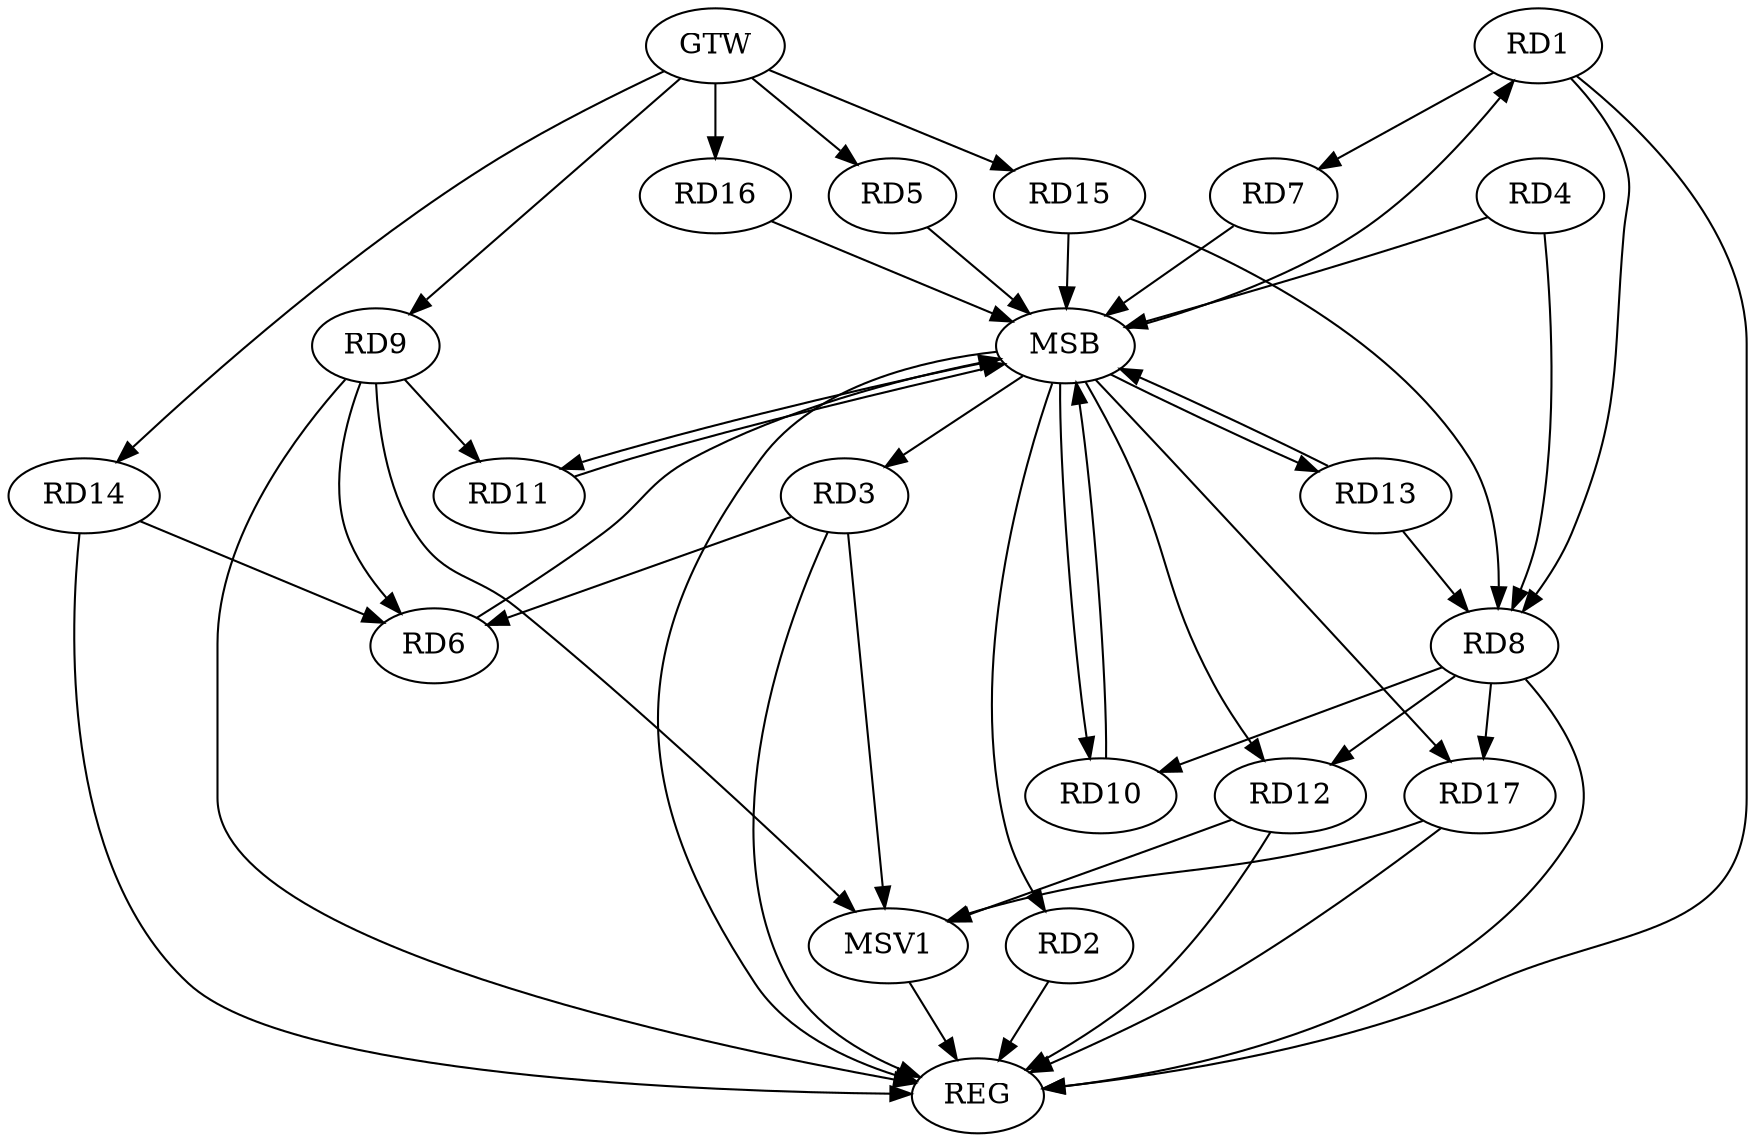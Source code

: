 strict digraph G {
  RD1 [ label="RD1" ];
  RD2 [ label="RD2" ];
  RD3 [ label="RD3" ];
  RD4 [ label="RD4" ];
  RD5 [ label="RD5" ];
  RD6 [ label="RD6" ];
  RD7 [ label="RD7" ];
  RD8 [ label="RD8" ];
  RD9 [ label="RD9" ];
  RD10 [ label="RD10" ];
  RD11 [ label="RD11" ];
  RD12 [ label="RD12" ];
  RD13 [ label="RD13" ];
  RD14 [ label="RD14" ];
  RD15 [ label="RD15" ];
  RD16 [ label="RD16" ];
  RD17 [ label="RD17" ];
  GTW [ label="GTW" ];
  REG [ label="REG" ];
  MSB [ label="MSB" ];
  MSV1 [ label="MSV1" ];
  RD1 -> RD7;
  RD3 -> RD6;
  RD9 -> RD6;
  RD14 -> RD6;
  RD8 -> RD10;
  RD8 -> RD12;
  RD8 -> RD17;
  RD9 -> RD11;
  GTW -> RD5;
  GTW -> RD9;
  GTW -> RD14;
  GTW -> RD15;
  GTW -> RD16;
  RD1 -> REG;
  RD2 -> REG;
  RD3 -> REG;
  RD8 -> REG;
  RD9 -> REG;
  RD12 -> REG;
  RD14 -> REG;
  RD17 -> REG;
  RD4 -> MSB;
  MSB -> RD1;
  MSB -> RD2;
  MSB -> RD12;
  MSB -> RD13;
  MSB -> REG;
  RD5 -> MSB;
  MSB -> RD10;
  RD6 -> MSB;
  MSB -> RD11;
  RD7 -> MSB;
  MSB -> RD17;
  RD10 -> MSB;
  RD11 -> MSB;
  RD13 -> MSB;
  MSB -> RD3;
  RD15 -> MSB;
  RD16 -> MSB;
  RD15 -> RD8;
  RD4 -> RD8;
  RD1 -> RD8;
  RD13 -> RD8;
  RD3 -> MSV1;
  RD9 -> MSV1;
  RD12 -> MSV1;
  RD17 -> MSV1;
  MSV1 -> REG;
}
